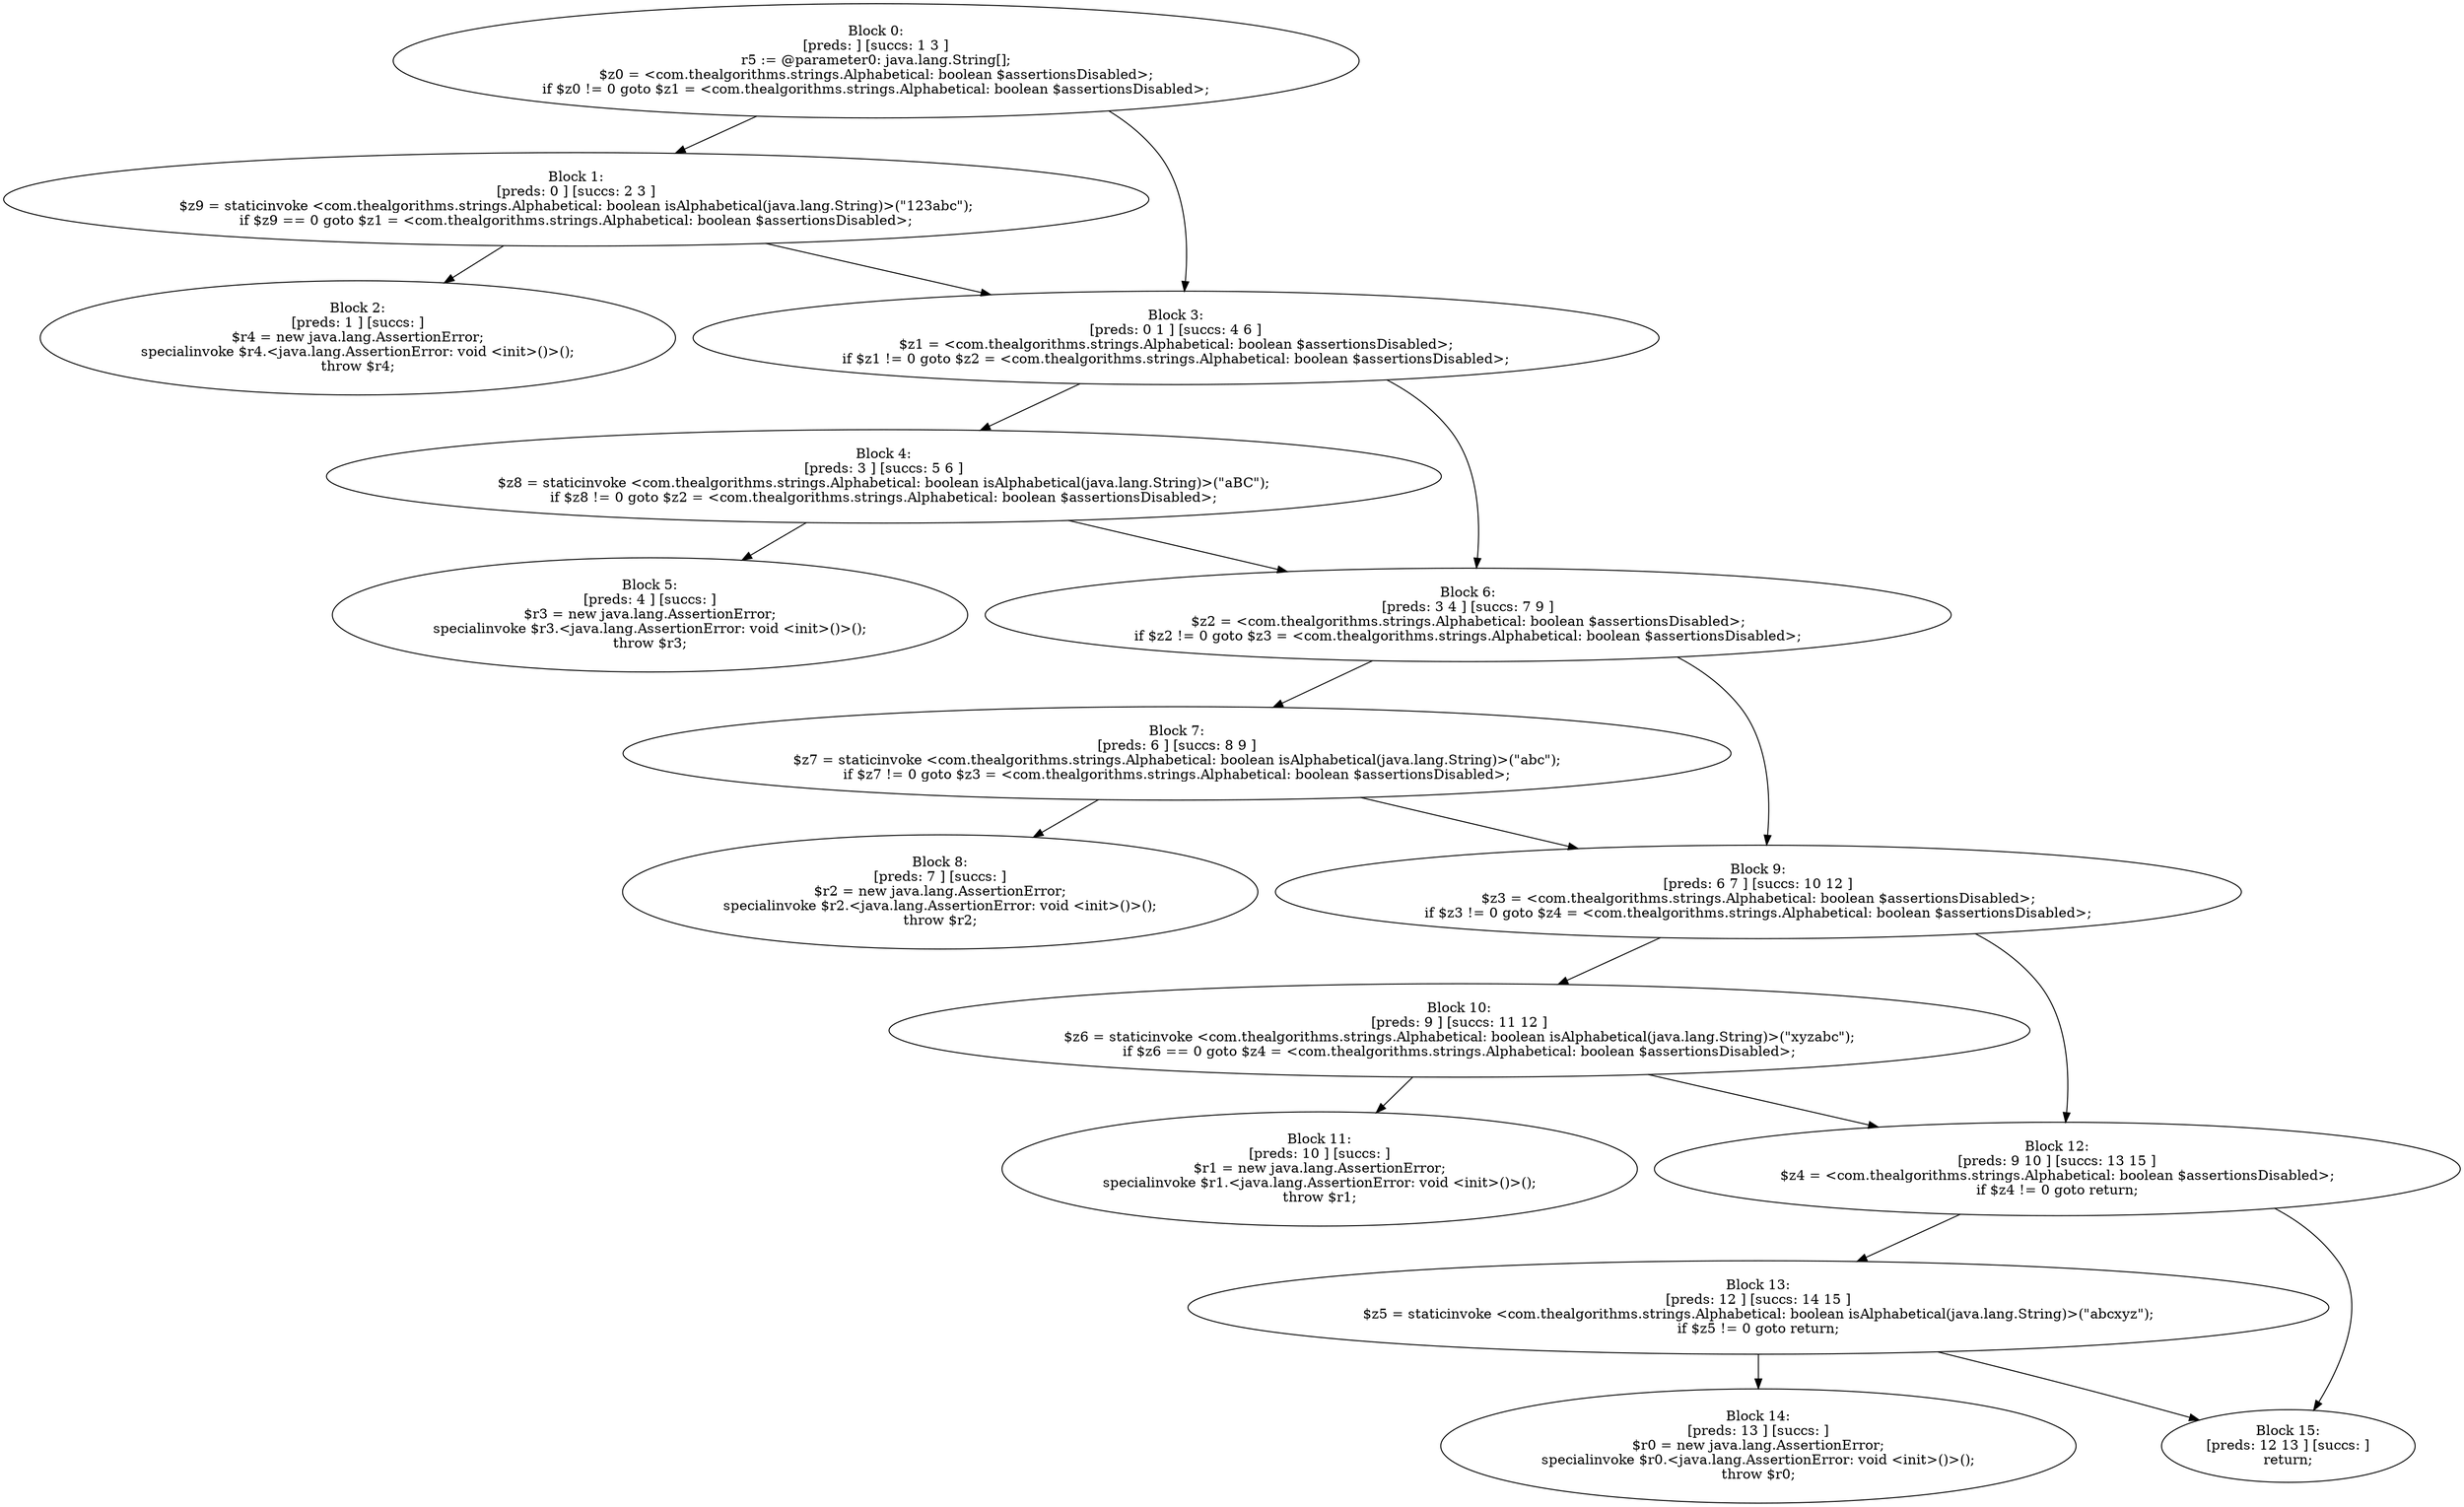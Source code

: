 digraph "unitGraph" {
    "Block 0:
[preds: ] [succs: 1 3 ]
r5 := @parameter0: java.lang.String[];
$z0 = <com.thealgorithms.strings.Alphabetical: boolean $assertionsDisabled>;
if $z0 != 0 goto $z1 = <com.thealgorithms.strings.Alphabetical: boolean $assertionsDisabled>;
"
    "Block 1:
[preds: 0 ] [succs: 2 3 ]
$z9 = staticinvoke <com.thealgorithms.strings.Alphabetical: boolean isAlphabetical(java.lang.String)>(\"123abc\");
if $z9 == 0 goto $z1 = <com.thealgorithms.strings.Alphabetical: boolean $assertionsDisabled>;
"
    "Block 2:
[preds: 1 ] [succs: ]
$r4 = new java.lang.AssertionError;
specialinvoke $r4.<java.lang.AssertionError: void <init>()>();
throw $r4;
"
    "Block 3:
[preds: 0 1 ] [succs: 4 6 ]
$z1 = <com.thealgorithms.strings.Alphabetical: boolean $assertionsDisabled>;
if $z1 != 0 goto $z2 = <com.thealgorithms.strings.Alphabetical: boolean $assertionsDisabled>;
"
    "Block 4:
[preds: 3 ] [succs: 5 6 ]
$z8 = staticinvoke <com.thealgorithms.strings.Alphabetical: boolean isAlphabetical(java.lang.String)>(\"aBC\");
if $z8 != 0 goto $z2 = <com.thealgorithms.strings.Alphabetical: boolean $assertionsDisabled>;
"
    "Block 5:
[preds: 4 ] [succs: ]
$r3 = new java.lang.AssertionError;
specialinvoke $r3.<java.lang.AssertionError: void <init>()>();
throw $r3;
"
    "Block 6:
[preds: 3 4 ] [succs: 7 9 ]
$z2 = <com.thealgorithms.strings.Alphabetical: boolean $assertionsDisabled>;
if $z2 != 0 goto $z3 = <com.thealgorithms.strings.Alphabetical: boolean $assertionsDisabled>;
"
    "Block 7:
[preds: 6 ] [succs: 8 9 ]
$z7 = staticinvoke <com.thealgorithms.strings.Alphabetical: boolean isAlphabetical(java.lang.String)>(\"abc\");
if $z7 != 0 goto $z3 = <com.thealgorithms.strings.Alphabetical: boolean $assertionsDisabled>;
"
    "Block 8:
[preds: 7 ] [succs: ]
$r2 = new java.lang.AssertionError;
specialinvoke $r2.<java.lang.AssertionError: void <init>()>();
throw $r2;
"
    "Block 9:
[preds: 6 7 ] [succs: 10 12 ]
$z3 = <com.thealgorithms.strings.Alphabetical: boolean $assertionsDisabled>;
if $z3 != 0 goto $z4 = <com.thealgorithms.strings.Alphabetical: boolean $assertionsDisabled>;
"
    "Block 10:
[preds: 9 ] [succs: 11 12 ]
$z6 = staticinvoke <com.thealgorithms.strings.Alphabetical: boolean isAlphabetical(java.lang.String)>(\"xyzabc\");
if $z6 == 0 goto $z4 = <com.thealgorithms.strings.Alphabetical: boolean $assertionsDisabled>;
"
    "Block 11:
[preds: 10 ] [succs: ]
$r1 = new java.lang.AssertionError;
specialinvoke $r1.<java.lang.AssertionError: void <init>()>();
throw $r1;
"
    "Block 12:
[preds: 9 10 ] [succs: 13 15 ]
$z4 = <com.thealgorithms.strings.Alphabetical: boolean $assertionsDisabled>;
if $z4 != 0 goto return;
"
    "Block 13:
[preds: 12 ] [succs: 14 15 ]
$z5 = staticinvoke <com.thealgorithms.strings.Alphabetical: boolean isAlphabetical(java.lang.String)>(\"abcxyz\");
if $z5 != 0 goto return;
"
    "Block 14:
[preds: 13 ] [succs: ]
$r0 = new java.lang.AssertionError;
specialinvoke $r0.<java.lang.AssertionError: void <init>()>();
throw $r0;
"
    "Block 15:
[preds: 12 13 ] [succs: ]
return;
"
    "Block 0:
[preds: ] [succs: 1 3 ]
r5 := @parameter0: java.lang.String[];
$z0 = <com.thealgorithms.strings.Alphabetical: boolean $assertionsDisabled>;
if $z0 != 0 goto $z1 = <com.thealgorithms.strings.Alphabetical: boolean $assertionsDisabled>;
"->"Block 1:
[preds: 0 ] [succs: 2 3 ]
$z9 = staticinvoke <com.thealgorithms.strings.Alphabetical: boolean isAlphabetical(java.lang.String)>(\"123abc\");
if $z9 == 0 goto $z1 = <com.thealgorithms.strings.Alphabetical: boolean $assertionsDisabled>;
";
    "Block 0:
[preds: ] [succs: 1 3 ]
r5 := @parameter0: java.lang.String[];
$z0 = <com.thealgorithms.strings.Alphabetical: boolean $assertionsDisabled>;
if $z0 != 0 goto $z1 = <com.thealgorithms.strings.Alphabetical: boolean $assertionsDisabled>;
"->"Block 3:
[preds: 0 1 ] [succs: 4 6 ]
$z1 = <com.thealgorithms.strings.Alphabetical: boolean $assertionsDisabled>;
if $z1 != 0 goto $z2 = <com.thealgorithms.strings.Alphabetical: boolean $assertionsDisabled>;
";
    "Block 1:
[preds: 0 ] [succs: 2 3 ]
$z9 = staticinvoke <com.thealgorithms.strings.Alphabetical: boolean isAlphabetical(java.lang.String)>(\"123abc\");
if $z9 == 0 goto $z1 = <com.thealgorithms.strings.Alphabetical: boolean $assertionsDisabled>;
"->"Block 2:
[preds: 1 ] [succs: ]
$r4 = new java.lang.AssertionError;
specialinvoke $r4.<java.lang.AssertionError: void <init>()>();
throw $r4;
";
    "Block 1:
[preds: 0 ] [succs: 2 3 ]
$z9 = staticinvoke <com.thealgorithms.strings.Alphabetical: boolean isAlphabetical(java.lang.String)>(\"123abc\");
if $z9 == 0 goto $z1 = <com.thealgorithms.strings.Alphabetical: boolean $assertionsDisabled>;
"->"Block 3:
[preds: 0 1 ] [succs: 4 6 ]
$z1 = <com.thealgorithms.strings.Alphabetical: boolean $assertionsDisabled>;
if $z1 != 0 goto $z2 = <com.thealgorithms.strings.Alphabetical: boolean $assertionsDisabled>;
";
    "Block 3:
[preds: 0 1 ] [succs: 4 6 ]
$z1 = <com.thealgorithms.strings.Alphabetical: boolean $assertionsDisabled>;
if $z1 != 0 goto $z2 = <com.thealgorithms.strings.Alphabetical: boolean $assertionsDisabled>;
"->"Block 4:
[preds: 3 ] [succs: 5 6 ]
$z8 = staticinvoke <com.thealgorithms.strings.Alphabetical: boolean isAlphabetical(java.lang.String)>(\"aBC\");
if $z8 != 0 goto $z2 = <com.thealgorithms.strings.Alphabetical: boolean $assertionsDisabled>;
";
    "Block 3:
[preds: 0 1 ] [succs: 4 6 ]
$z1 = <com.thealgorithms.strings.Alphabetical: boolean $assertionsDisabled>;
if $z1 != 0 goto $z2 = <com.thealgorithms.strings.Alphabetical: boolean $assertionsDisabled>;
"->"Block 6:
[preds: 3 4 ] [succs: 7 9 ]
$z2 = <com.thealgorithms.strings.Alphabetical: boolean $assertionsDisabled>;
if $z2 != 0 goto $z3 = <com.thealgorithms.strings.Alphabetical: boolean $assertionsDisabled>;
";
    "Block 4:
[preds: 3 ] [succs: 5 6 ]
$z8 = staticinvoke <com.thealgorithms.strings.Alphabetical: boolean isAlphabetical(java.lang.String)>(\"aBC\");
if $z8 != 0 goto $z2 = <com.thealgorithms.strings.Alphabetical: boolean $assertionsDisabled>;
"->"Block 5:
[preds: 4 ] [succs: ]
$r3 = new java.lang.AssertionError;
specialinvoke $r3.<java.lang.AssertionError: void <init>()>();
throw $r3;
";
    "Block 4:
[preds: 3 ] [succs: 5 6 ]
$z8 = staticinvoke <com.thealgorithms.strings.Alphabetical: boolean isAlphabetical(java.lang.String)>(\"aBC\");
if $z8 != 0 goto $z2 = <com.thealgorithms.strings.Alphabetical: boolean $assertionsDisabled>;
"->"Block 6:
[preds: 3 4 ] [succs: 7 9 ]
$z2 = <com.thealgorithms.strings.Alphabetical: boolean $assertionsDisabled>;
if $z2 != 0 goto $z3 = <com.thealgorithms.strings.Alphabetical: boolean $assertionsDisabled>;
";
    "Block 6:
[preds: 3 4 ] [succs: 7 9 ]
$z2 = <com.thealgorithms.strings.Alphabetical: boolean $assertionsDisabled>;
if $z2 != 0 goto $z3 = <com.thealgorithms.strings.Alphabetical: boolean $assertionsDisabled>;
"->"Block 7:
[preds: 6 ] [succs: 8 9 ]
$z7 = staticinvoke <com.thealgorithms.strings.Alphabetical: boolean isAlphabetical(java.lang.String)>(\"abc\");
if $z7 != 0 goto $z3 = <com.thealgorithms.strings.Alphabetical: boolean $assertionsDisabled>;
";
    "Block 6:
[preds: 3 4 ] [succs: 7 9 ]
$z2 = <com.thealgorithms.strings.Alphabetical: boolean $assertionsDisabled>;
if $z2 != 0 goto $z3 = <com.thealgorithms.strings.Alphabetical: boolean $assertionsDisabled>;
"->"Block 9:
[preds: 6 7 ] [succs: 10 12 ]
$z3 = <com.thealgorithms.strings.Alphabetical: boolean $assertionsDisabled>;
if $z3 != 0 goto $z4 = <com.thealgorithms.strings.Alphabetical: boolean $assertionsDisabled>;
";
    "Block 7:
[preds: 6 ] [succs: 8 9 ]
$z7 = staticinvoke <com.thealgorithms.strings.Alphabetical: boolean isAlphabetical(java.lang.String)>(\"abc\");
if $z7 != 0 goto $z3 = <com.thealgorithms.strings.Alphabetical: boolean $assertionsDisabled>;
"->"Block 8:
[preds: 7 ] [succs: ]
$r2 = new java.lang.AssertionError;
specialinvoke $r2.<java.lang.AssertionError: void <init>()>();
throw $r2;
";
    "Block 7:
[preds: 6 ] [succs: 8 9 ]
$z7 = staticinvoke <com.thealgorithms.strings.Alphabetical: boolean isAlphabetical(java.lang.String)>(\"abc\");
if $z7 != 0 goto $z3 = <com.thealgorithms.strings.Alphabetical: boolean $assertionsDisabled>;
"->"Block 9:
[preds: 6 7 ] [succs: 10 12 ]
$z3 = <com.thealgorithms.strings.Alphabetical: boolean $assertionsDisabled>;
if $z3 != 0 goto $z4 = <com.thealgorithms.strings.Alphabetical: boolean $assertionsDisabled>;
";
    "Block 9:
[preds: 6 7 ] [succs: 10 12 ]
$z3 = <com.thealgorithms.strings.Alphabetical: boolean $assertionsDisabled>;
if $z3 != 0 goto $z4 = <com.thealgorithms.strings.Alphabetical: boolean $assertionsDisabled>;
"->"Block 10:
[preds: 9 ] [succs: 11 12 ]
$z6 = staticinvoke <com.thealgorithms.strings.Alphabetical: boolean isAlphabetical(java.lang.String)>(\"xyzabc\");
if $z6 == 0 goto $z4 = <com.thealgorithms.strings.Alphabetical: boolean $assertionsDisabled>;
";
    "Block 9:
[preds: 6 7 ] [succs: 10 12 ]
$z3 = <com.thealgorithms.strings.Alphabetical: boolean $assertionsDisabled>;
if $z3 != 0 goto $z4 = <com.thealgorithms.strings.Alphabetical: boolean $assertionsDisabled>;
"->"Block 12:
[preds: 9 10 ] [succs: 13 15 ]
$z4 = <com.thealgorithms.strings.Alphabetical: boolean $assertionsDisabled>;
if $z4 != 0 goto return;
";
    "Block 10:
[preds: 9 ] [succs: 11 12 ]
$z6 = staticinvoke <com.thealgorithms.strings.Alphabetical: boolean isAlphabetical(java.lang.String)>(\"xyzabc\");
if $z6 == 0 goto $z4 = <com.thealgorithms.strings.Alphabetical: boolean $assertionsDisabled>;
"->"Block 11:
[preds: 10 ] [succs: ]
$r1 = new java.lang.AssertionError;
specialinvoke $r1.<java.lang.AssertionError: void <init>()>();
throw $r1;
";
    "Block 10:
[preds: 9 ] [succs: 11 12 ]
$z6 = staticinvoke <com.thealgorithms.strings.Alphabetical: boolean isAlphabetical(java.lang.String)>(\"xyzabc\");
if $z6 == 0 goto $z4 = <com.thealgorithms.strings.Alphabetical: boolean $assertionsDisabled>;
"->"Block 12:
[preds: 9 10 ] [succs: 13 15 ]
$z4 = <com.thealgorithms.strings.Alphabetical: boolean $assertionsDisabled>;
if $z4 != 0 goto return;
";
    "Block 12:
[preds: 9 10 ] [succs: 13 15 ]
$z4 = <com.thealgorithms.strings.Alphabetical: boolean $assertionsDisabled>;
if $z4 != 0 goto return;
"->"Block 13:
[preds: 12 ] [succs: 14 15 ]
$z5 = staticinvoke <com.thealgorithms.strings.Alphabetical: boolean isAlphabetical(java.lang.String)>(\"abcxyz\");
if $z5 != 0 goto return;
";
    "Block 12:
[preds: 9 10 ] [succs: 13 15 ]
$z4 = <com.thealgorithms.strings.Alphabetical: boolean $assertionsDisabled>;
if $z4 != 0 goto return;
"->"Block 15:
[preds: 12 13 ] [succs: ]
return;
";
    "Block 13:
[preds: 12 ] [succs: 14 15 ]
$z5 = staticinvoke <com.thealgorithms.strings.Alphabetical: boolean isAlphabetical(java.lang.String)>(\"abcxyz\");
if $z5 != 0 goto return;
"->"Block 14:
[preds: 13 ] [succs: ]
$r0 = new java.lang.AssertionError;
specialinvoke $r0.<java.lang.AssertionError: void <init>()>();
throw $r0;
";
    "Block 13:
[preds: 12 ] [succs: 14 15 ]
$z5 = staticinvoke <com.thealgorithms.strings.Alphabetical: boolean isAlphabetical(java.lang.String)>(\"abcxyz\");
if $z5 != 0 goto return;
"->"Block 15:
[preds: 12 13 ] [succs: ]
return;
";
}
